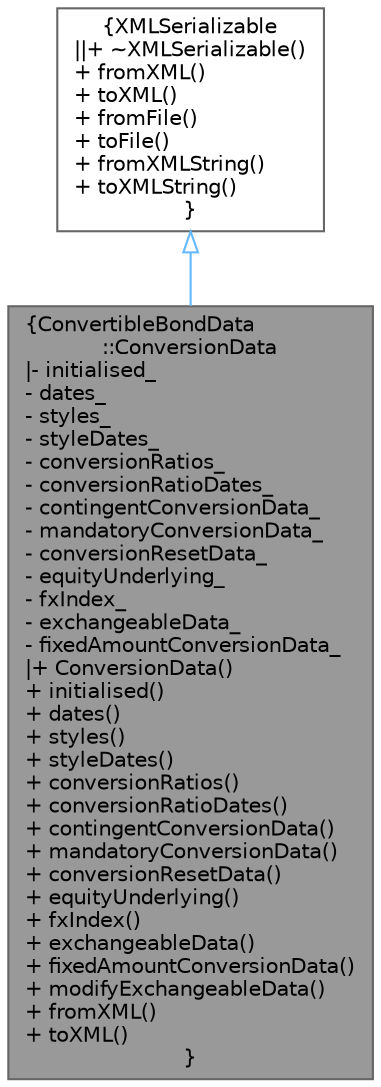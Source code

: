 digraph "ConvertibleBondData::ConversionData"
{
 // INTERACTIVE_SVG=YES
 // LATEX_PDF_SIZE
  bgcolor="transparent";
  edge [fontname=Helvetica,fontsize=10,labelfontname=Helvetica,labelfontsize=10];
  node [fontname=Helvetica,fontsize=10,shape=box,height=0.2,width=0.4];
  Node1 [label="{ConvertibleBondData\l::ConversionData\n|- initialised_\l- dates_\l- styles_\l- styleDates_\l- conversionRatios_\l- conversionRatioDates_\l- contingentConversionData_\l- mandatoryConversionData_\l- conversionResetData_\l- equityUnderlying_\l- fxIndex_\l- exchangeableData_\l- fixedAmountConversionData_\l|+ ConversionData()\l+ initialised()\l+ dates()\l+ styles()\l+ styleDates()\l+ conversionRatios()\l+ conversionRatioDates()\l+ contingentConversionData()\l+ mandatoryConversionData()\l+ conversionResetData()\l+ equityUnderlying()\l+ fxIndex()\l+ exchangeableData()\l+ fixedAmountConversionData()\l+ modifyExchangeableData()\l+ fromXML()\l+ toXML()\l}",height=0.2,width=0.4,color="gray40", fillcolor="grey60", style="filled", fontcolor="black",tooltip=" "];
  Node2 -> Node1 [dir="back",color="steelblue1",style="solid",arrowtail="onormal"];
  Node2 [label="{XMLSerializable\n||+ ~XMLSerializable()\l+ fromXML()\l+ toXML()\l+ fromFile()\l+ toFile()\l+ fromXMLString()\l+ toXMLString()\l}",height=0.2,width=0.4,color="gray40", fillcolor="white", style="filled",URL="$classore_1_1data_1_1_x_m_l_serializable.html",tooltip="Base class for all serializable classes."];
}
